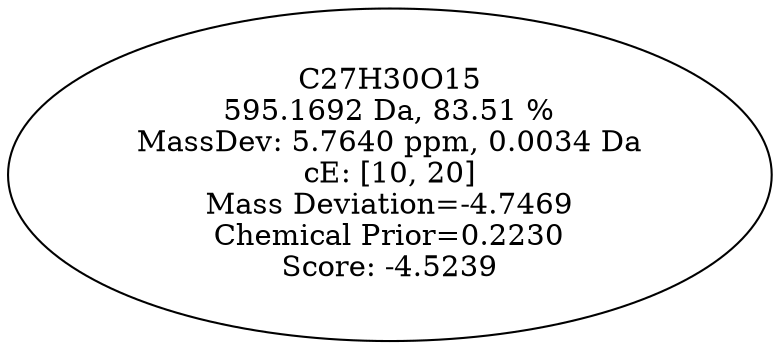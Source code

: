 strict digraph {
v1 [label="C27H30O15\n595.1692 Da, 83.51 %\nMassDev: 5.7640 ppm, 0.0034 Da\ncE: [10, 20]\nMass Deviation=-4.7469\nChemical Prior=0.2230\nScore: -4.5239"];
}